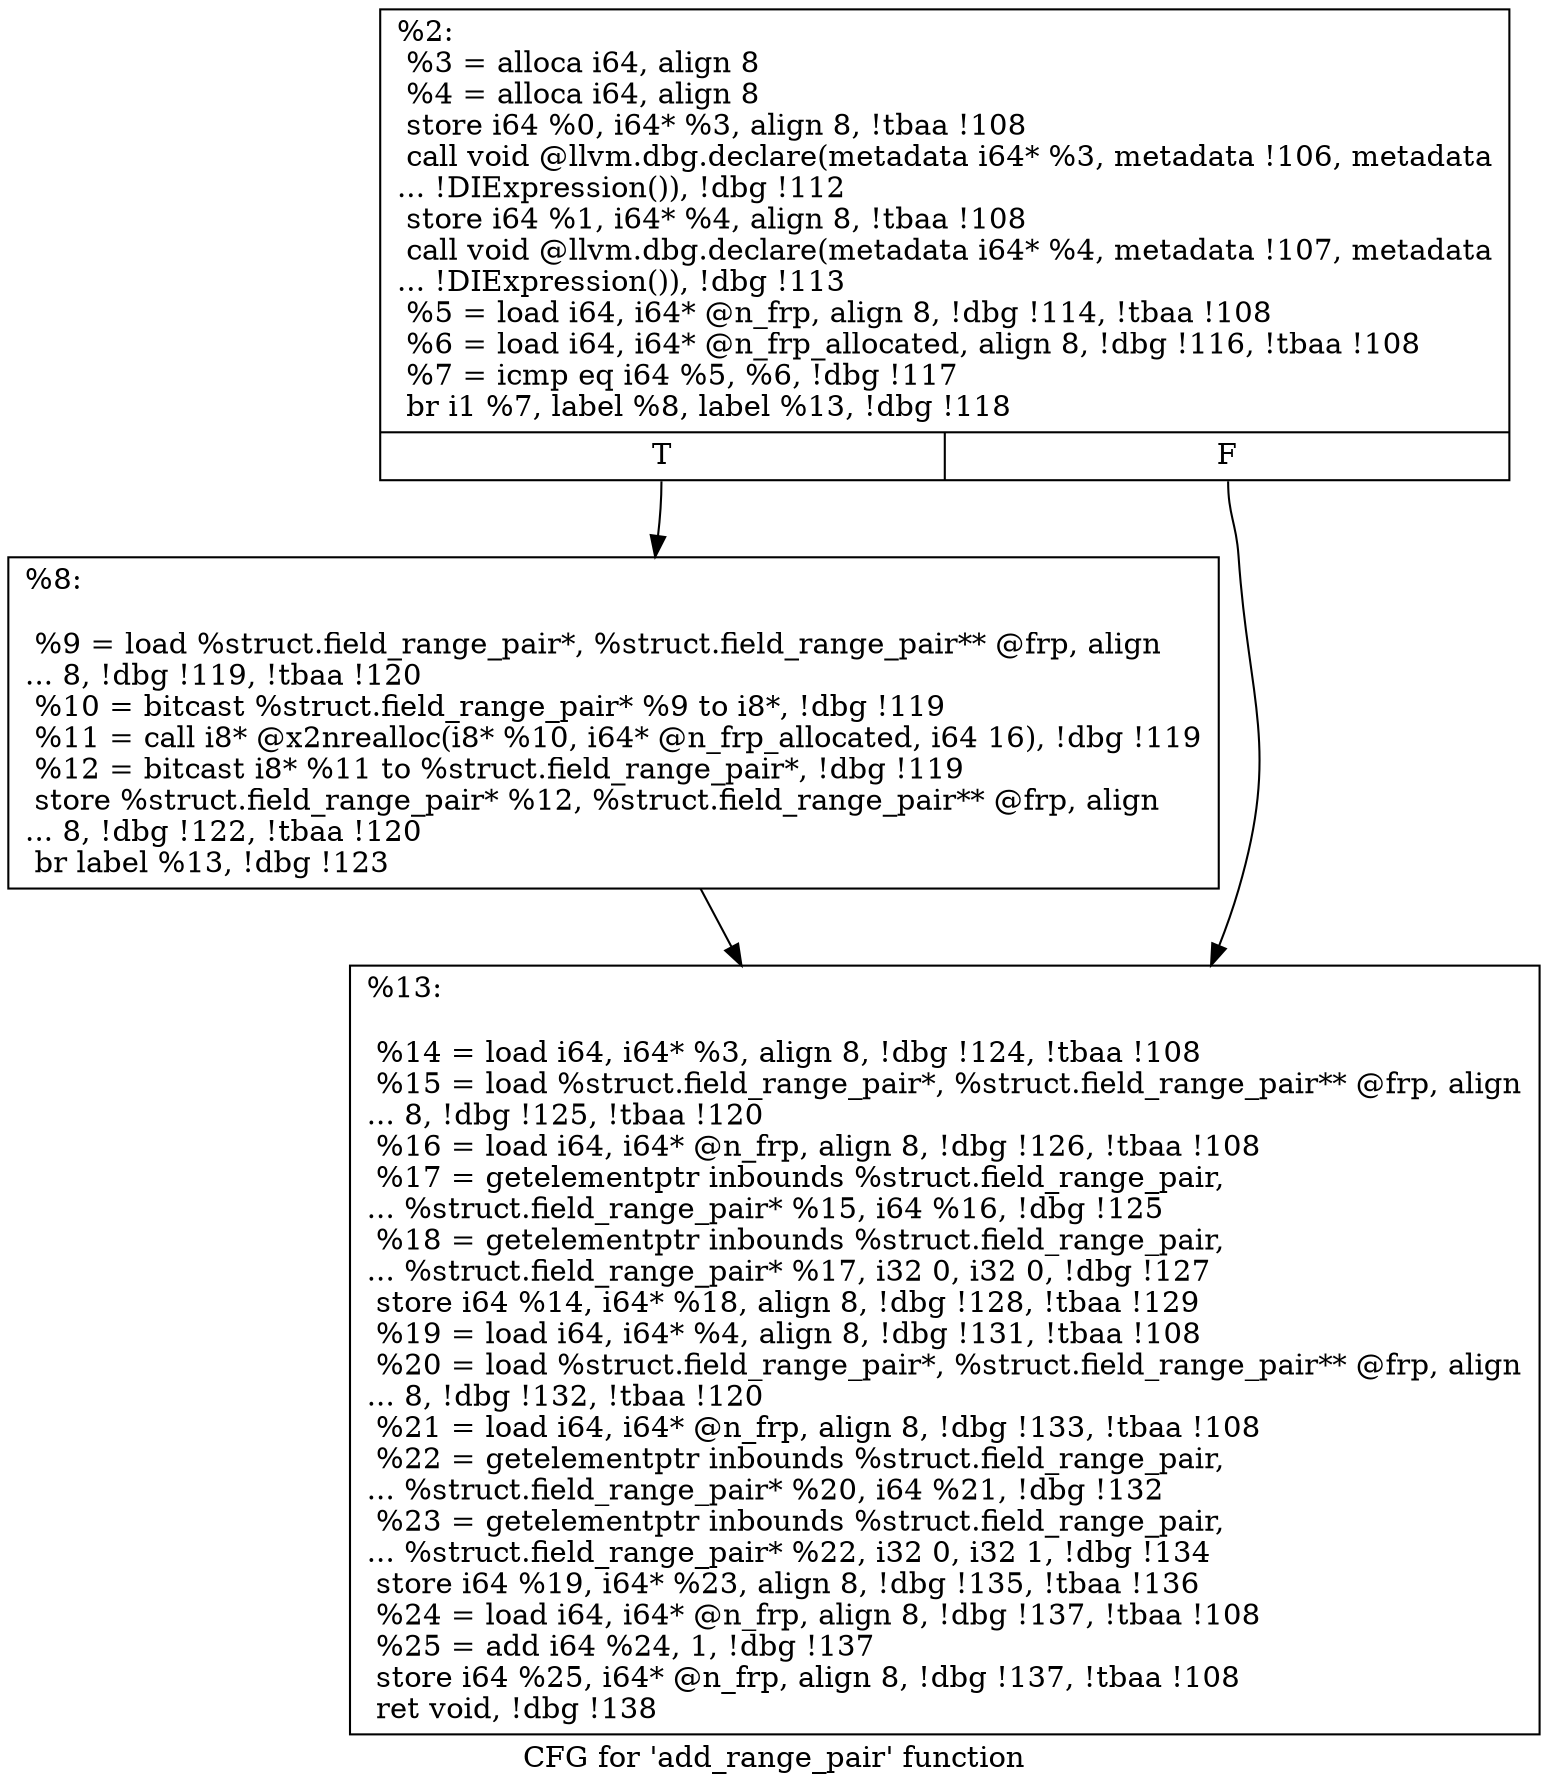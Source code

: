 digraph "CFG for 'add_range_pair' function" {
	label="CFG for 'add_range_pair' function";

	Node0x2182fc0 [shape=record,label="{%2:\l  %3 = alloca i64, align 8\l  %4 = alloca i64, align 8\l  store i64 %0, i64* %3, align 8, !tbaa !108\l  call void @llvm.dbg.declare(metadata i64* %3, metadata !106, metadata\l... !DIExpression()), !dbg !112\l  store i64 %1, i64* %4, align 8, !tbaa !108\l  call void @llvm.dbg.declare(metadata i64* %4, metadata !107, metadata\l... !DIExpression()), !dbg !113\l  %5 = load i64, i64* @n_frp, align 8, !dbg !114, !tbaa !108\l  %6 = load i64, i64* @n_frp_allocated, align 8, !dbg !116, !tbaa !108\l  %7 = icmp eq i64 %5, %6, !dbg !117\l  br i1 %7, label %8, label %13, !dbg !118\l|{<s0>T|<s1>F}}"];
	Node0x2182fc0:s0 -> Node0x21836c0;
	Node0x2182fc0:s1 -> Node0x2183710;
	Node0x21836c0 [shape=record,label="{%8:\l\l  %9 = load %struct.field_range_pair*, %struct.field_range_pair** @frp, align\l... 8, !dbg !119, !tbaa !120\l  %10 = bitcast %struct.field_range_pair* %9 to i8*, !dbg !119\l  %11 = call i8* @x2nrealloc(i8* %10, i64* @n_frp_allocated, i64 16), !dbg !119\l  %12 = bitcast i8* %11 to %struct.field_range_pair*, !dbg !119\l  store %struct.field_range_pair* %12, %struct.field_range_pair** @frp, align\l... 8, !dbg !122, !tbaa !120\l  br label %13, !dbg !123\l}"];
	Node0x21836c0 -> Node0x2183710;
	Node0x2183710 [shape=record,label="{%13:\l\l  %14 = load i64, i64* %3, align 8, !dbg !124, !tbaa !108\l  %15 = load %struct.field_range_pair*, %struct.field_range_pair** @frp, align\l... 8, !dbg !125, !tbaa !120\l  %16 = load i64, i64* @n_frp, align 8, !dbg !126, !tbaa !108\l  %17 = getelementptr inbounds %struct.field_range_pair,\l... %struct.field_range_pair* %15, i64 %16, !dbg !125\l  %18 = getelementptr inbounds %struct.field_range_pair,\l... %struct.field_range_pair* %17, i32 0, i32 0, !dbg !127\l  store i64 %14, i64* %18, align 8, !dbg !128, !tbaa !129\l  %19 = load i64, i64* %4, align 8, !dbg !131, !tbaa !108\l  %20 = load %struct.field_range_pair*, %struct.field_range_pair** @frp, align\l... 8, !dbg !132, !tbaa !120\l  %21 = load i64, i64* @n_frp, align 8, !dbg !133, !tbaa !108\l  %22 = getelementptr inbounds %struct.field_range_pair,\l... %struct.field_range_pair* %20, i64 %21, !dbg !132\l  %23 = getelementptr inbounds %struct.field_range_pair,\l... %struct.field_range_pair* %22, i32 0, i32 1, !dbg !134\l  store i64 %19, i64* %23, align 8, !dbg !135, !tbaa !136\l  %24 = load i64, i64* @n_frp, align 8, !dbg !137, !tbaa !108\l  %25 = add i64 %24, 1, !dbg !137\l  store i64 %25, i64* @n_frp, align 8, !dbg !137, !tbaa !108\l  ret void, !dbg !138\l}"];
}
